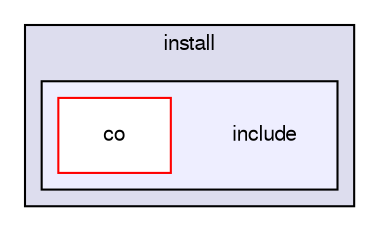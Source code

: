 digraph G {
  compound=true
  node [ fontsize="10", fontname="FreeSans"];
  edge [ labelfontsize="10", labelfontname="FreeSans"];
  subgraph clusterdir_e3a4aa6ae53c85312025264fe419cff9 {
    graph [ bgcolor="#ddddee", pencolor="black", label="install" fontname="FreeSans", fontsize="10", URL="dir_e3a4aa6ae53c85312025264fe419cff9.html"]
  subgraph clusterdir_5c761713bf5d0875d267b95dac50e2aa {
    graph [ bgcolor="#eeeeff", pencolor="black", label="" URL="dir_5c761713bf5d0875d267b95dac50e2aa.html"];
    dir_5c761713bf5d0875d267b95dac50e2aa [shape=plaintext label="include"];
    dir_92a5bfb72c56cb71217d537ddbe5e3a2 [shape=box label="co" color="red" fillcolor="white" style="filled" URL="dir_92a5bfb72c56cb71217d537ddbe5e3a2.html"];
  }
  }
}
